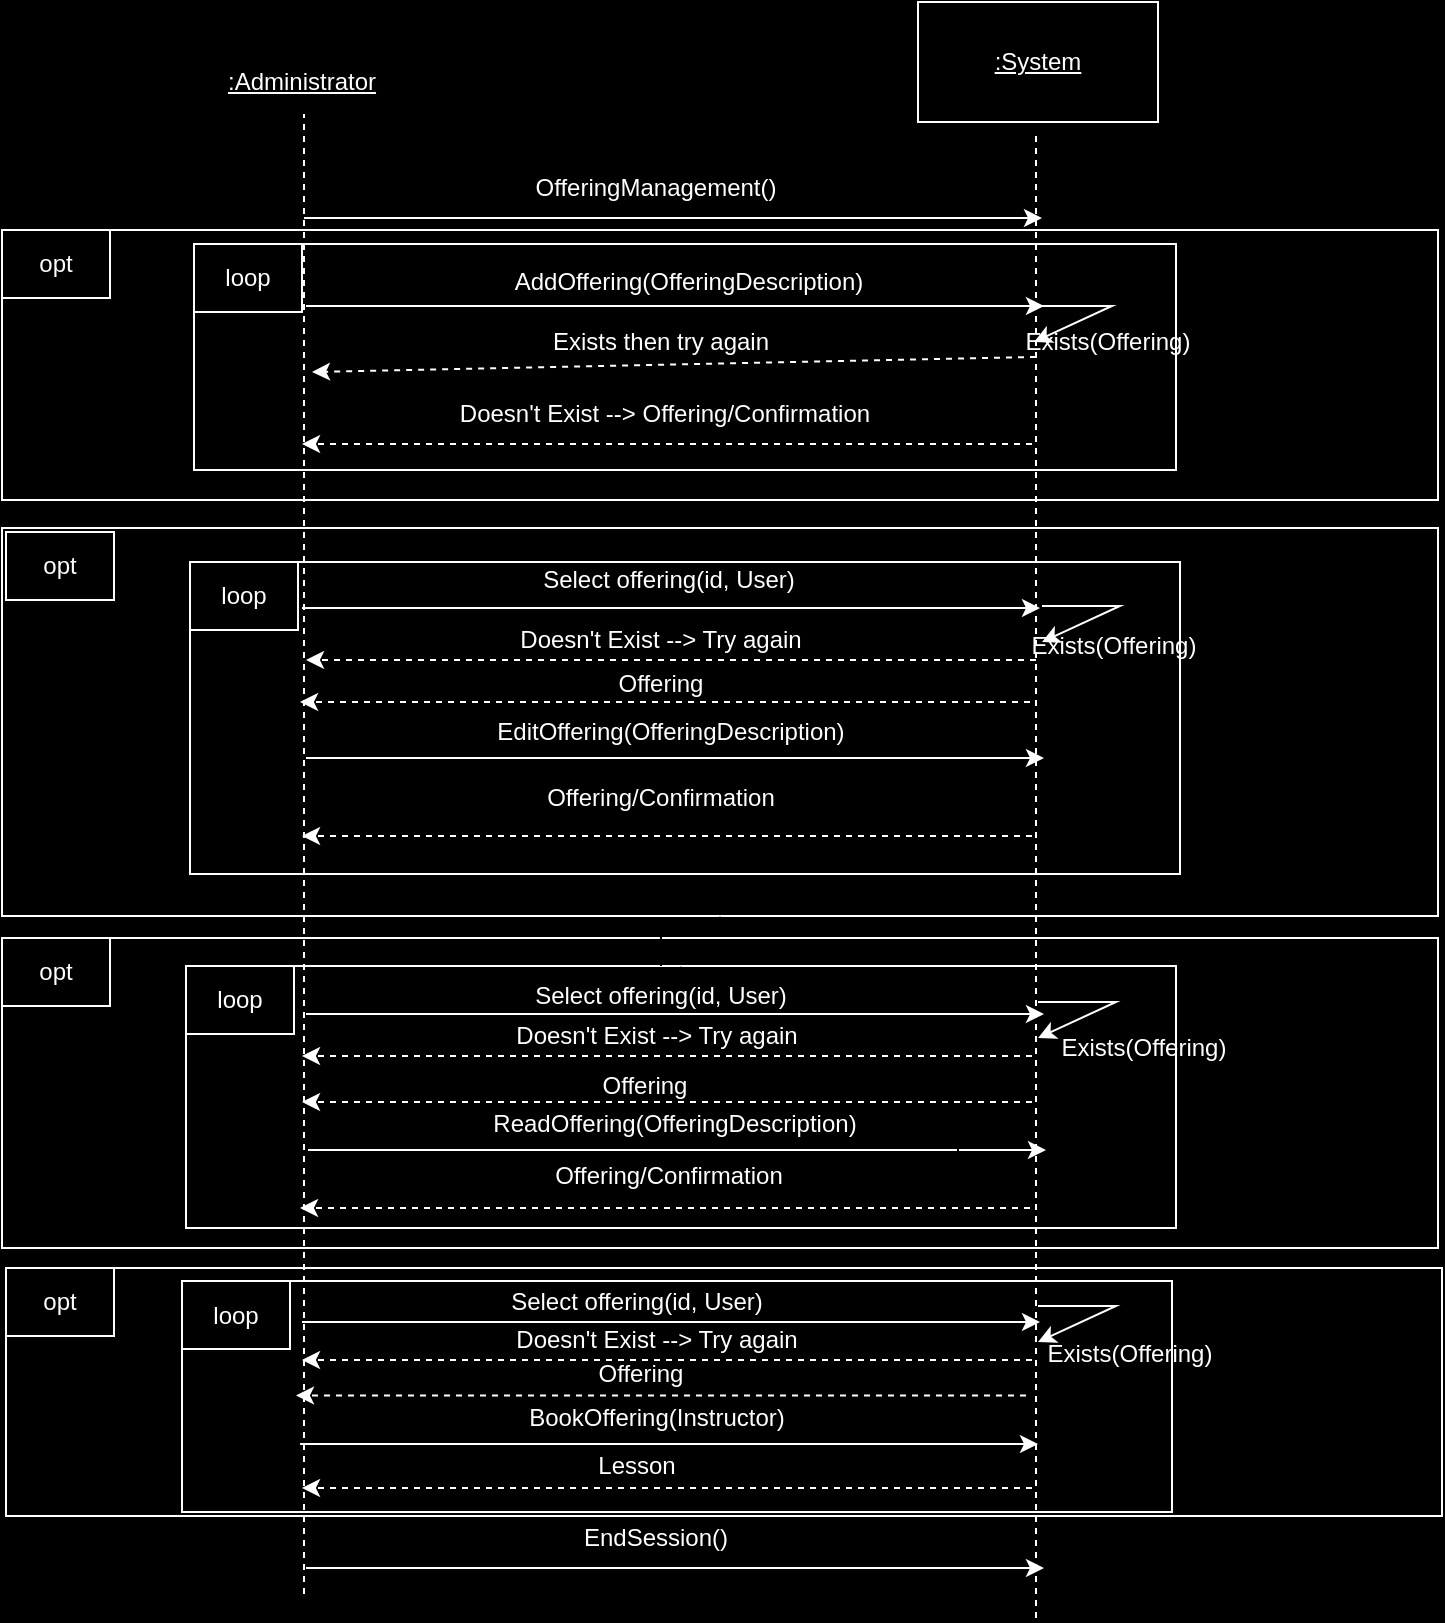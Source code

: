 <mxfile version="24.8.6">
  <diagram name="Page-1" id="S6R2McVNnZuRSGAqZM0K">
    <mxGraphModel dx="576" dy="791" grid="0" gridSize="10" guides="1" tooltips="1" connect="1" arrows="1" fold="1" page="1" pageScale="1" pageWidth="850" pageHeight="1100" background="#000000" math="0" shadow="0">
      <root>
        <mxCell id="0" />
        <mxCell id="1" parent="0" />
        <mxCell id="QQqbGXnuYd3Xe5WtPTO5-54" value="" style="rounded=0;whiteSpace=wrap;html=1;fillColor=#000000;strokeColor=#FFFFFF;" parent="1" vertex="1">
          <mxGeometry x="918" y="783" width="718" height="124" as="geometry" />
        </mxCell>
        <mxCell id="QQqbGXnuYd3Xe5WtPTO5-55" value="" style="rounded=0;whiteSpace=wrap;html=1;fillColor=#000000;strokeColor=#FFFFFF;" parent="1" vertex="1">
          <mxGeometry x="1006" y="789.5" width="495" height="115.5" as="geometry" />
        </mxCell>
        <mxCell id="QQqbGXnuYd3Xe5WtPTO5-56" value="&lt;font color=&quot;#ffffff&quot;&gt;BookOffering(Instructor)&lt;/font&gt;" style="text;html=1;align=center;verticalAlign=middle;whiteSpace=wrap;rounded=0;" parent="1" vertex="1">
          <mxGeometry x="1121.5" y="843" width="243" height="30" as="geometry" />
        </mxCell>
        <mxCell id="QQqbGXnuYd3Xe5WtPTO5-57" value="" style="endArrow=classic;html=1;rounded=0;strokeColor=#FFFFFF;" parent="1" edge="1">
          <mxGeometry width="50" height="50" relative="1" as="geometry">
            <mxPoint x="1065" y="871" as="sourcePoint" />
            <mxPoint x="1434" y="871" as="targetPoint" />
          </mxGeometry>
        </mxCell>
        <mxCell id="QQqbGXnuYd3Xe5WtPTO5-58" value="" style="endArrow=classic;html=1;rounded=0;strokeColor=#FFFFFF;dashed=1;" parent="1" edge="1">
          <mxGeometry width="50" height="50" relative="1" as="geometry">
            <mxPoint x="1431" y="893" as="sourcePoint" />
            <mxPoint x="1066" y="893" as="targetPoint" />
          </mxGeometry>
        </mxCell>
        <mxCell id="QQqbGXnuYd3Xe5WtPTO5-59" value="&lt;font style=&quot;background-color: rgb(0, 0, 0);&quot; color=&quot;#ffffff&quot;&gt;Lesson&lt;/font&gt;" style="text;html=1;align=center;verticalAlign=middle;whiteSpace=wrap;rounded=0;" parent="1" vertex="1">
          <mxGeometry x="1112" y="867" width="243" height="30" as="geometry" />
        </mxCell>
        <mxCell id="QQqbGXnuYd3Xe5WtPTO5-60" value="&lt;span style=&quot;color: rgb(255, 255, 255);&quot;&gt;loop&lt;/span&gt;" style="rounded=0;whiteSpace=wrap;html=1;fillColor=#000000;strokeColor=#FFFFFF;" parent="1" vertex="1">
          <mxGeometry x="1006" y="789.5" width="54" height="34" as="geometry" />
        </mxCell>
        <mxCell id="QQqbGXnuYd3Xe5WtPTO5-61" value="&lt;span style=&quot;color: rgb(255, 255, 255);&quot;&gt;opt&lt;/span&gt;" style="rounded=0;whiteSpace=wrap;html=1;fillColor=#000000;strokeColor=#FFFFFF;" parent="1" vertex="1">
          <mxGeometry x="918" y="783" width="54" height="34" as="geometry" />
        </mxCell>
        <mxCell id="QQqbGXnuYd3Xe5WtPTO5-1" value="" style="rounded=0;whiteSpace=wrap;html=1;fillColor=#000000;strokeColor=#FFFFFF;" parent="1" vertex="1">
          <mxGeometry x="916" y="618" width="718" height="155" as="geometry" />
        </mxCell>
        <mxCell id="QQqbGXnuYd3Xe5WtPTO5-2" value="" style="rounded=0;whiteSpace=wrap;html=1;fillColor=#000000;strokeColor=#FFFFFF;" parent="1" vertex="1">
          <mxGeometry x="1008" y="632" width="495" height="131" as="geometry" />
        </mxCell>
        <mxCell id="QQqbGXnuYd3Xe5WtPTO5-3" value="" style="endArrow=classic;html=1;rounded=0;strokeColor=#FFFFFF;" parent="1" edge="1">
          <mxGeometry width="50" height="50" relative="1" as="geometry">
            <mxPoint x="1069" y="724" as="sourcePoint" />
            <mxPoint x="1438" y="724" as="targetPoint" />
          </mxGeometry>
        </mxCell>
        <mxCell id="QQqbGXnuYd3Xe5WtPTO5-49" style="edgeStyle=orthogonalEdgeStyle;rounded=0;orthogonalLoop=1;jettySize=auto;html=1;exitX=0.5;exitY=1;exitDx=0;exitDy=0;" parent="1" source="QQqbGXnuYd3Xe5WtPTO5-4" target="QQqbGXnuYd3Xe5WtPTO5-2" edge="1">
          <mxGeometry relative="1" as="geometry" />
        </mxCell>
        <mxCell id="QQqbGXnuYd3Xe5WtPTO5-4" value="&lt;font color=&quot;#ffffff&quot;&gt;ReadOffering(OfferingDescription)&lt;/font&gt;" style="text;html=1;align=center;verticalAlign=middle;whiteSpace=wrap;rounded=0;" parent="1" vertex="1">
          <mxGeometry x="1131" y="696" width="243" height="30" as="geometry" />
        </mxCell>
        <mxCell id="QQqbGXnuYd3Xe5WtPTO5-5" value="" style="endArrow=classic;html=1;rounded=0;strokeColor=#FFFFFF;dashed=1;" parent="1" edge="1">
          <mxGeometry width="50" height="50" relative="1" as="geometry">
            <mxPoint x="1430" y="753" as="sourcePoint" />
            <mxPoint x="1065" y="753" as="targetPoint" />
          </mxGeometry>
        </mxCell>
        <mxCell id="QQqbGXnuYd3Xe5WtPTO5-6" value="&lt;font style=&quot;background-color: rgb(0, 0, 0);&quot; color=&quot;#ffffff&quot;&gt;Offering/Confirmation&lt;/font&gt;" style="text;html=1;align=center;verticalAlign=middle;whiteSpace=wrap;rounded=0;" parent="1" vertex="1">
          <mxGeometry x="1128" y="722" width="243" height="30" as="geometry" />
        </mxCell>
        <mxCell id="QQqbGXnuYd3Xe5WtPTO5-9" value="&lt;span style=&quot;color: rgb(255, 255, 255);&quot;&gt;opt&lt;/span&gt;" style="rounded=0;whiteSpace=wrap;html=1;fillColor=#000000;strokeColor=#FFFFFF;" parent="1" vertex="1">
          <mxGeometry x="916" y="618" width="54" height="34" as="geometry" />
        </mxCell>
        <mxCell id="QQqbGXnuYd3Xe5WtPTO5-10" value="&lt;span style=&quot;color: rgb(255, 255, 255);&quot;&gt;loop&lt;/span&gt;" style="rounded=0;whiteSpace=wrap;html=1;fillColor=#000000;strokeColor=#FFFFFF;" parent="1" vertex="1">
          <mxGeometry x="1008" y="632" width="54" height="34" as="geometry" />
        </mxCell>
        <mxCell id="QQqbGXnuYd3Xe5WtPTO5-11" value="" style="rounded=0;whiteSpace=wrap;html=1;fillColor=#000000;strokeColor=#FFFFFF;" parent="1" vertex="1">
          <mxGeometry x="916" y="413" width="718" height="194" as="geometry" />
        </mxCell>
        <mxCell id="QQqbGXnuYd3Xe5WtPTO5-12" value="" style="rounded=0;whiteSpace=wrap;html=1;fillColor=#000000;strokeColor=#FFFFFF;" parent="1" vertex="1">
          <mxGeometry x="1010" y="430" width="495" height="156" as="geometry" />
        </mxCell>
        <mxCell id="QQqbGXnuYd3Xe5WtPTO5-13" value="" style="endArrow=classic;html=1;rounded=0;strokeColor=#FFFFFF;" parent="1" edge="1">
          <mxGeometry width="50" height="50" relative="1" as="geometry">
            <mxPoint x="1068" y="528" as="sourcePoint" />
            <mxPoint x="1437" y="528" as="targetPoint" />
          </mxGeometry>
        </mxCell>
        <mxCell id="QQqbGXnuYd3Xe5WtPTO5-14" value="&lt;font color=&quot;#ffffff&quot;&gt;EditOffering(OfferingDescription)&lt;/font&gt;" style="text;html=1;align=center;verticalAlign=middle;whiteSpace=wrap;rounded=0;" parent="1" vertex="1">
          <mxGeometry x="1129" y="500" width="243" height="30" as="geometry" />
        </mxCell>
        <mxCell id="QQqbGXnuYd3Xe5WtPTO5-15" value="" style="endArrow=classic;html=1;rounded=0;strokeColor=#FFFFFF;dashed=1;" parent="1" edge="1">
          <mxGeometry width="50" height="50" relative="1" as="geometry">
            <mxPoint x="1431" y="567" as="sourcePoint" />
            <mxPoint x="1066" y="567" as="targetPoint" />
          </mxGeometry>
        </mxCell>
        <mxCell id="QQqbGXnuYd3Xe5WtPTO5-16" value="&lt;font style=&quot;background-color: rgb(0, 0, 0);&quot; color=&quot;#ffffff&quot;&gt;Offering/Confirmation&lt;/font&gt;" style="text;html=1;align=center;verticalAlign=middle;whiteSpace=wrap;rounded=0;" parent="1" vertex="1">
          <mxGeometry x="1124" y="533" width="243" height="30" as="geometry" />
        </mxCell>
        <mxCell id="QQqbGXnuYd3Xe5WtPTO5-19" value="&lt;span style=&quot;color: rgb(255, 255, 255);&quot;&gt;opt&lt;/span&gt;" style="rounded=0;whiteSpace=wrap;html=1;fillColor=#000000;strokeColor=#FFFFFF;" parent="1" vertex="1">
          <mxGeometry x="918" y="415" width="54" height="34" as="geometry" />
        </mxCell>
        <mxCell id="QQqbGXnuYd3Xe5WtPTO5-20" value="&lt;span style=&quot;color: rgb(255, 255, 255);&quot;&gt;loop&lt;/span&gt;" style="rounded=0;whiteSpace=wrap;html=1;fillColor=#000000;strokeColor=#FFFFFF;" parent="1" vertex="1">
          <mxGeometry x="1010" y="430" width="54" height="34" as="geometry" />
        </mxCell>
        <mxCell id="QQqbGXnuYd3Xe5WtPTO5-21" value="" style="rounded=0;whiteSpace=wrap;html=1;fillColor=#000000;strokeColor=#FFFFFF;" parent="1" vertex="1">
          <mxGeometry x="916" y="264" width="718" height="135" as="geometry" />
        </mxCell>
        <mxCell id="QQqbGXnuYd3Xe5WtPTO5-22" value="" style="rounded=0;whiteSpace=wrap;html=1;fillColor=#000000;strokeColor=#FFFFFF;" parent="1" vertex="1">
          <mxGeometry x="1012" y="271" width="491" height="113" as="geometry" />
        </mxCell>
        <mxCell id="QQqbGXnuYd3Xe5WtPTO5-23" value="" style="endArrow=none;dashed=1;html=1;rounded=0;strokeColor=#FFFFFF;" parent="1" edge="1">
          <mxGeometry width="50" height="50" relative="1" as="geometry">
            <mxPoint x="1067" y="946" as="sourcePoint" />
            <mxPoint x="1067" y="206" as="targetPoint" />
          </mxGeometry>
        </mxCell>
        <mxCell id="QQqbGXnuYd3Xe5WtPTO5-24" value="" style="endArrow=none;dashed=1;html=1;rounded=0;strokeColor=#FFFFFF;" parent="1" edge="1">
          <mxGeometry width="50" height="50" relative="1" as="geometry">
            <mxPoint x="1433" y="958" as="sourcePoint" />
            <mxPoint x="1433" y="214" as="targetPoint" />
          </mxGeometry>
        </mxCell>
        <mxCell id="QQqbGXnuYd3Xe5WtPTO5-25" value="&lt;font color=&quot;#ffffff&quot;&gt;&lt;u&gt;:Administrator&lt;/u&gt;&lt;/font&gt;" style="text;html=1;align=center;verticalAlign=middle;whiteSpace=wrap;rounded=0;" parent="1" vertex="1">
          <mxGeometry x="1036" y="175" width="60" height="30" as="geometry" />
        </mxCell>
        <mxCell id="QQqbGXnuYd3Xe5WtPTO5-26" value="" style="rounded=0;whiteSpace=wrap;html=1;fillColor=#000000;strokeColor=#FFFFFF;" parent="1" vertex="1">
          <mxGeometry x="1374" y="150" width="120" height="60" as="geometry" />
        </mxCell>
        <mxCell id="QQqbGXnuYd3Xe5WtPTO5-27" value="&lt;font color=&quot;#ffffff&quot;&gt;&lt;u&gt;:System&lt;/u&gt;&lt;/font&gt;" style="text;html=1;align=center;verticalAlign=middle;whiteSpace=wrap;rounded=0;" parent="1" vertex="1">
          <mxGeometry x="1404" y="165" width="60" height="30" as="geometry" />
        </mxCell>
        <mxCell id="QQqbGXnuYd3Xe5WtPTO5-28" value="" style="endArrow=classic;html=1;rounded=0;strokeColor=#FFFFFF;" parent="1" edge="1">
          <mxGeometry width="50" height="50" relative="1" as="geometry">
            <mxPoint x="1067" y="258" as="sourcePoint" />
            <mxPoint x="1436" y="258" as="targetPoint" />
          </mxGeometry>
        </mxCell>
        <mxCell id="QQqbGXnuYd3Xe5WtPTO5-29" value="&lt;font color=&quot;#ffffff&quot;&gt;OfferingManagement()&lt;/font&gt;" style="text;html=1;align=center;verticalAlign=middle;whiteSpace=wrap;rounded=0;" parent="1" vertex="1">
          <mxGeometry x="1213" y="228" width="60" height="30" as="geometry" />
        </mxCell>
        <mxCell id="QQqbGXnuYd3Xe5WtPTO5-30" value="" style="endArrow=classic;html=1;rounded=0;strokeColor=#FFFFFF;" parent="1" edge="1">
          <mxGeometry width="50" height="50" relative="1" as="geometry">
            <mxPoint x="1068" y="302" as="sourcePoint" />
            <mxPoint x="1437" y="302" as="targetPoint" />
          </mxGeometry>
        </mxCell>
        <mxCell id="QQqbGXnuYd3Xe5WtPTO5-31" value="&lt;font color=&quot;#ffffff&quot;&gt;AddOffering(OfferingDescription)&lt;/font&gt;" style="text;html=1;align=center;verticalAlign=middle;whiteSpace=wrap;rounded=0;" parent="1" vertex="1">
          <mxGeometry x="1138" y="275" width="243" height="30" as="geometry" />
        </mxCell>
        <mxCell id="QQqbGXnuYd3Xe5WtPTO5-32" value="" style="endArrow=classic;html=1;rounded=0;strokeColor=#FFFFFF;dashed=1;" parent="1" edge="1">
          <mxGeometry width="50" height="50" relative="1" as="geometry">
            <mxPoint x="1431" y="371" as="sourcePoint" />
            <mxPoint x="1066" y="371" as="targetPoint" />
          </mxGeometry>
        </mxCell>
        <mxCell id="QQqbGXnuYd3Xe5WtPTO5-33" value="&lt;font style=&quot;background-color: rgb(0, 0, 0);&quot; color=&quot;#ffffff&quot;&gt;Doesn&#39;t Exist --&amp;gt; Offering/Confirmation&lt;/font&gt;" style="text;html=1;align=center;verticalAlign=middle;whiteSpace=wrap;rounded=0;" parent="1" vertex="1">
          <mxGeometry x="1126" y="341" width="243" height="30" as="geometry" />
        </mxCell>
        <mxCell id="QQqbGXnuYd3Xe5WtPTO5-36" value="&lt;span style=&quot;color: rgb(255, 255, 255);&quot;&gt;opt&lt;/span&gt;" style="rounded=0;whiteSpace=wrap;html=1;fillColor=#000000;strokeColor=#FFFFFF;" parent="1" vertex="1">
          <mxGeometry x="916" y="264" width="54" height="34" as="geometry" />
        </mxCell>
        <mxCell id="QQqbGXnuYd3Xe5WtPTO5-37" value="&lt;span style=&quot;color: rgb(255, 255, 255);&quot;&gt;loop&lt;/span&gt;" style="rounded=0;whiteSpace=wrap;html=1;fillColor=#000000;strokeColor=#FFFFFF;" parent="1" vertex="1">
          <mxGeometry x="1012" y="271" width="54" height="34" as="geometry" />
        </mxCell>
        <mxCell id="QQqbGXnuYd3Xe5WtPTO5-38" value="" style="endArrow=classic;html=1;rounded=0;strokeColor=#FFFFFF;" parent="1" edge="1">
          <mxGeometry width="50" height="50" relative="1" as="geometry">
            <mxPoint x="1068" y="933" as="sourcePoint" />
            <mxPoint x="1437" y="933" as="targetPoint" />
          </mxGeometry>
        </mxCell>
        <mxCell id="QQqbGXnuYd3Xe5WtPTO5-39" value="&lt;font color=&quot;#ffffff&quot;&gt;EndSession()&lt;/font&gt;" style="text;html=1;align=center;verticalAlign=middle;whiteSpace=wrap;rounded=0;" parent="1" vertex="1">
          <mxGeometry x="1213" y="903" width="60" height="30" as="geometry" />
        </mxCell>
        <mxCell id="QQqbGXnuYd3Xe5WtPTO5-45" value="" style="endArrow=classic;html=1;rounded=0;strokeColor=#FFFFFF;" parent="1" edge="1">
          <mxGeometry width="50" height="50" relative="1" as="geometry">
            <mxPoint x="1066" y="453" as="sourcePoint" />
            <mxPoint x="1435" y="453" as="targetPoint" />
          </mxGeometry>
        </mxCell>
        <mxCell id="QQqbGXnuYd3Xe5WtPTO5-46" value="&lt;font color=&quot;#ffffff&quot;&gt;Select offering(id, User)&lt;/font&gt;" style="text;html=1;align=center;verticalAlign=middle;whiteSpace=wrap;rounded=0;" parent="1" vertex="1">
          <mxGeometry x="1128" y="424" width="243" height="30" as="geometry" />
        </mxCell>
        <mxCell id="QQqbGXnuYd3Xe5WtPTO5-47" value="" style="endArrow=classic;html=1;rounded=0;strokeColor=#FFFFFF;dashed=1;" parent="1" edge="1">
          <mxGeometry width="50" height="50" relative="1" as="geometry">
            <mxPoint x="1430" y="500" as="sourcePoint" />
            <mxPoint x="1065" y="500" as="targetPoint" />
          </mxGeometry>
        </mxCell>
        <mxCell id="QQqbGXnuYd3Xe5WtPTO5-48" value="&lt;font color=&quot;#ffffff&quot;&gt;Offering&lt;/font&gt;" style="text;html=1;align=center;verticalAlign=middle;whiteSpace=wrap;rounded=0;" parent="1" vertex="1">
          <mxGeometry x="1124" y="476" width="243" height="30" as="geometry" />
        </mxCell>
        <mxCell id="QQqbGXnuYd3Xe5WtPTO5-50" value="" style="endArrow=classic;html=1;rounded=0;strokeColor=#FFFFFF;" parent="1" edge="1">
          <mxGeometry width="50" height="50" relative="1" as="geometry">
            <mxPoint x="1068" y="656" as="sourcePoint" />
            <mxPoint x="1437" y="656" as="targetPoint" />
          </mxGeometry>
        </mxCell>
        <mxCell id="QQqbGXnuYd3Xe5WtPTO5-51" value="" style="endArrow=classic;html=1;rounded=0;strokeColor=#FFFFFF;dashed=1;" parent="1" edge="1">
          <mxGeometry width="50" height="50" relative="1" as="geometry">
            <mxPoint x="1431" y="700" as="sourcePoint" />
            <mxPoint x="1066" y="700" as="targetPoint" />
          </mxGeometry>
        </mxCell>
        <mxCell id="QQqbGXnuYd3Xe5WtPTO5-62" value="" style="edgeStyle=orthogonalEdgeStyle;rounded=0;orthogonalLoop=1;jettySize=auto;html=1;" parent="1" source="QQqbGXnuYd3Xe5WtPTO5-52" target="QQqbGXnuYd3Xe5WtPTO5-11" edge="1">
          <mxGeometry relative="1" as="geometry" />
        </mxCell>
        <mxCell id="QQqbGXnuYd3Xe5WtPTO5-52" value="&lt;font color=&quot;#ffffff&quot;&gt;Select offering(id, User)&lt;/font&gt;" style="text;html=1;align=center;verticalAlign=middle;whiteSpace=wrap;rounded=0;" parent="1" vertex="1">
          <mxGeometry x="1124" y="632" width="243" height="30" as="geometry" />
        </mxCell>
        <mxCell id="QQqbGXnuYd3Xe5WtPTO5-53" value="&lt;font color=&quot;#ffffff&quot;&gt;Offering&lt;/font&gt;" style="text;html=1;align=center;verticalAlign=middle;whiteSpace=wrap;rounded=0;" parent="1" vertex="1">
          <mxGeometry x="1116" y="677" width="243" height="30" as="geometry" />
        </mxCell>
        <mxCell id="QQqbGXnuYd3Xe5WtPTO5-63" value="" style="endArrow=classic;html=1;rounded=0;strokeColor=#FFFFFF;" parent="1" edge="1">
          <mxGeometry width="50" height="50" relative="1" as="geometry">
            <mxPoint x="1066" y="810" as="sourcePoint" />
            <mxPoint x="1435" y="810" as="targetPoint" />
          </mxGeometry>
        </mxCell>
        <mxCell id="QQqbGXnuYd3Xe5WtPTO5-65" value="" style="endArrow=classic;html=1;rounded=0;strokeColor=#FFFFFF;dashed=1;" parent="1" edge="1">
          <mxGeometry width="50" height="50" relative="1" as="geometry">
            <mxPoint x="1428" y="846.75" as="sourcePoint" />
            <mxPoint x="1063" y="846.75" as="targetPoint" />
          </mxGeometry>
        </mxCell>
        <mxCell id="QQqbGXnuYd3Xe5WtPTO5-66" value="&lt;font color=&quot;#ffffff&quot;&gt;Offering&lt;/font&gt;" style="text;html=1;align=center;verticalAlign=middle;whiteSpace=wrap;rounded=0;" parent="1" vertex="1">
          <mxGeometry x="1114" y="821" width="243" height="30" as="geometry" />
        </mxCell>
        <mxCell id="QQqbGXnuYd3Xe5WtPTO5-67" value="&lt;font color=&quot;#ffffff&quot;&gt;Select offering(id, User)&lt;/font&gt;" style="text;html=1;align=center;verticalAlign=middle;whiteSpace=wrap;rounded=0;" parent="1" vertex="1">
          <mxGeometry x="1112" y="785" width="243" height="30" as="geometry" />
        </mxCell>
        <mxCell id="LNSlO3dI0piy9Lvb9_Cy-1" value="" style="endArrow=classic;html=1;rounded=0;strokeColor=#FFFFFF;" parent="1" edge="1">
          <mxGeometry width="50" height="50" relative="1" as="geometry">
            <mxPoint x="1432" y="302" as="sourcePoint" />
            <mxPoint x="1432" y="320" as="targetPoint" />
            <Array as="points">
              <mxPoint x="1471" y="302" />
            </Array>
          </mxGeometry>
        </mxCell>
        <mxCell id="LNSlO3dI0piy9Lvb9_Cy-2" value="&lt;font color=&quot;#ffffff&quot;&gt;Exists(Offering)&lt;/font&gt;" style="text;html=1;align=center;verticalAlign=middle;whiteSpace=wrap;rounded=0;" parent="1" vertex="1">
          <mxGeometry x="1425" y="302.5" width="88" height="35" as="geometry" />
        </mxCell>
        <mxCell id="LNSlO3dI0piy9Lvb9_Cy-3" value="" style="endArrow=classic;html=1;rounded=0;strokeColor=#FFFFFF;dashed=1;exitX=0.091;exitY=0.714;exitDx=0;exitDy=0;exitPerimeter=0;" parent="1" source="LNSlO3dI0piy9Lvb9_Cy-2" edge="1">
          <mxGeometry width="50" height="50" relative="1" as="geometry">
            <mxPoint x="1441" y="381" as="sourcePoint" />
            <mxPoint x="1071" y="335" as="targetPoint" />
          </mxGeometry>
        </mxCell>
        <mxCell id="LNSlO3dI0piy9Lvb9_Cy-4" value="&lt;font style=&quot;background-color: rgb(0, 0, 0);&quot; color=&quot;#ffffff&quot;&gt;Exists then try again&lt;/font&gt;" style="text;html=1;align=center;verticalAlign=middle;whiteSpace=wrap;rounded=0;" parent="1" vertex="1">
          <mxGeometry x="1124" y="305" width="243" height="30" as="geometry" />
        </mxCell>
        <mxCell id="NQCuu1_IxAuNRHNrzC20-1" value="&lt;span style=&quot;color: rgb(255, 255, 255);&quot;&gt;Exists(Offering)&lt;/span&gt;" style="text;html=1;align=center;verticalAlign=middle;whiteSpace=wrap;rounded=0;" vertex="1" parent="1">
          <mxGeometry x="1428" y="454" width="88" height="35" as="geometry" />
        </mxCell>
        <mxCell id="NQCuu1_IxAuNRHNrzC20-2" value="" style="endArrow=classic;html=1;rounded=0;strokeColor=#FFFFFF;" edge="1" parent="1">
          <mxGeometry width="50" height="50" relative="1" as="geometry">
            <mxPoint x="1436" y="452" as="sourcePoint" />
            <mxPoint x="1436" y="470" as="targetPoint" />
            <Array as="points">
              <mxPoint x="1475" y="452" />
            </Array>
          </mxGeometry>
        </mxCell>
        <mxCell id="NQCuu1_IxAuNRHNrzC20-3" value="" style="endArrow=classic;html=1;rounded=0;strokeColor=#FFFFFF;dashed=1;" edge="1" parent="1">
          <mxGeometry width="50" height="50" relative="1" as="geometry">
            <mxPoint x="1433" y="479" as="sourcePoint" />
            <mxPoint x="1068" y="479" as="targetPoint" />
          </mxGeometry>
        </mxCell>
        <mxCell id="NQCuu1_IxAuNRHNrzC20-4" value="&lt;font color=&quot;#ffffff&quot;&gt;Doesn&#39;t Exist --&amp;gt; Try again&lt;/font&gt;" style="text;html=1;align=center;verticalAlign=middle;whiteSpace=wrap;rounded=0;" vertex="1" parent="1">
          <mxGeometry x="1124" y="454" width="243" height="30" as="geometry" />
        </mxCell>
        <mxCell id="NQCuu1_IxAuNRHNrzC20-7" value="" style="endArrow=classic;html=1;rounded=0;strokeColor=#FFFFFF;" edge="1" parent="1">
          <mxGeometry width="50" height="50" relative="1" as="geometry">
            <mxPoint x="1434" y="802" as="sourcePoint" />
            <mxPoint x="1434" y="820" as="targetPoint" />
            <Array as="points">
              <mxPoint x="1473" y="802" />
            </Array>
          </mxGeometry>
        </mxCell>
        <mxCell id="NQCuu1_IxAuNRHNrzC20-8" value="" style="endArrow=classic;html=1;rounded=0;strokeColor=#FFFFFF;dashed=1;" edge="1" parent="1">
          <mxGeometry width="50" height="50" relative="1" as="geometry">
            <mxPoint x="1431" y="829" as="sourcePoint" />
            <mxPoint x="1066" y="829" as="targetPoint" />
          </mxGeometry>
        </mxCell>
        <mxCell id="NQCuu1_IxAuNRHNrzC20-9" value="&lt;font color=&quot;#ffffff&quot;&gt;Doesn&#39;t Exist --&amp;gt; Try again&lt;/font&gt;" style="text;html=1;align=center;verticalAlign=middle;whiteSpace=wrap;rounded=0;" vertex="1" parent="1">
          <mxGeometry x="1122" y="804" width="243" height="30" as="geometry" />
        </mxCell>
        <mxCell id="NQCuu1_IxAuNRHNrzC20-10" value="" style="endArrow=classic;html=1;rounded=0;strokeColor=#FFFFFF;" edge="1" parent="1">
          <mxGeometry width="50" height="50" relative="1" as="geometry">
            <mxPoint x="1434" y="650" as="sourcePoint" />
            <mxPoint x="1434" y="668" as="targetPoint" />
            <Array as="points">
              <mxPoint x="1473" y="650" />
            </Array>
          </mxGeometry>
        </mxCell>
        <mxCell id="NQCuu1_IxAuNRHNrzC20-11" value="" style="endArrow=classic;html=1;rounded=0;strokeColor=#FFFFFF;dashed=1;" edge="1" parent="1">
          <mxGeometry width="50" height="50" relative="1" as="geometry">
            <mxPoint x="1431" y="677" as="sourcePoint" />
            <mxPoint x="1066" y="677" as="targetPoint" />
          </mxGeometry>
        </mxCell>
        <mxCell id="NQCuu1_IxAuNRHNrzC20-12" value="&lt;font color=&quot;#ffffff&quot;&gt;Doesn&#39;t Exist --&amp;gt; Try again&lt;/font&gt;" style="text;html=1;align=center;verticalAlign=middle;whiteSpace=wrap;rounded=0;" vertex="1" parent="1">
          <mxGeometry x="1122" y="652" width="243" height="30" as="geometry" />
        </mxCell>
        <mxCell id="NQCuu1_IxAuNRHNrzC20-15" value="&lt;span style=&quot;color: rgb(255, 255, 255);&quot;&gt;Exists(Offering)&lt;/span&gt;" style="text;html=1;align=center;verticalAlign=middle;whiteSpace=wrap;rounded=0;" vertex="1" parent="1">
          <mxGeometry x="1443" y="655" width="88" height="35" as="geometry" />
        </mxCell>
        <mxCell id="NQCuu1_IxAuNRHNrzC20-16" value="&lt;span style=&quot;color: rgb(255, 255, 255);&quot;&gt;Exists(Offering)&lt;/span&gt;" style="text;html=1;align=center;verticalAlign=middle;whiteSpace=wrap;rounded=0;" vertex="1" parent="1">
          <mxGeometry x="1436" y="808" width="88" height="35" as="geometry" />
        </mxCell>
      </root>
    </mxGraphModel>
  </diagram>
</mxfile>
